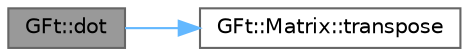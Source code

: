 digraph "GFt::dot"
{
 // LATEX_PDF_SIZE
  bgcolor="transparent";
  edge [fontname=Helvetica,fontsize=10,labelfontname=Helvetica,labelfontsize=10];
  node [fontname=Helvetica,fontsize=10,shape=box,height=0.2,width=0.4];
  rankdir="LR";
  Node1 [id="Node000001",label="GFt::dot",height=0.2,width=0.4,color="gray40", fillcolor="grey60", style="filled", fontcolor="black",tooltip="计算向量点乘"];
  Node1 -> Node2 [id="edge1_Node000001_Node000002",color="steelblue1",style="solid",tooltip=" "];
  Node2 [id="Node000002",label="GFt::Matrix::transpose",height=0.2,width=0.4,color="grey40", fillcolor="white", style="filled",URL="$class_g_ft_1_1_matrix.html#a528a9d5e01a10177d8f093391cd8c965",tooltip="求矩阵的转置矩阵"];
}
